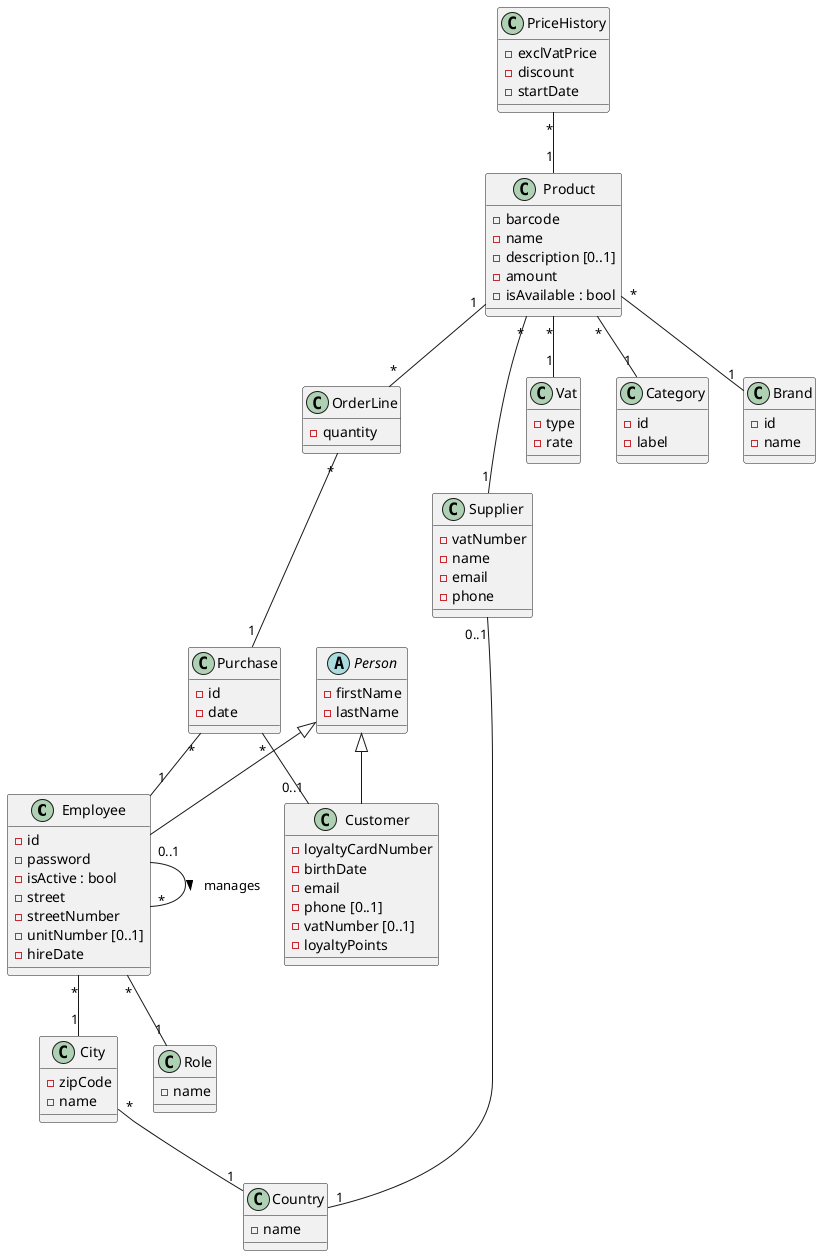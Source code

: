 @startuml Store

' Classes
class Employee extends Person {
    -id
    -password
    -isActive : bool
    -street
    -streetNumber
    -unitNumber [0..1]
    -hireDate
}

class City {
    -zipCode
    -name
}

class Country {
    -name
}

class Role {
    -name
}

class Supplier {
    -vatNumber
    -name
    -email
    -phone
}

class Product {
    -barcode
    -name
    -description [0..1]
    -amount
    -isAvailable : bool
}

class PriceHistory {
    -exclVatPrice
    -discount
    -startDate
}

class Vat {
    -type
    -rate
}

class Category {
    -id
    -label
}

class Brand {
    -id
    -name
}

class OrderLine {
    -quantity
}

class Purchase {
    -id
    -date
}

class Customer extends Person {
    -loyaltyCardNumber
    -birthDate
    -email
    -phone [0..1]
    -vatNumber [0..1]
    -loyaltyPoints
}

abstract class Person {
    -firstName
    -lastName
}

' Relationships
Employee "0..1" -- "*" Employee : manages >
Employee "*" -- "1" Role
Employee "*" -- "1" City
City "*" -- "1" Country
Supplier "0..1" -- "1" Country
Product "*" -- "1" Supplier
PriceHistory "*" -- "1" Product
Product "*" -- "1" Vat
Product "*" -- "1" Category
Product "*" -- "1" Brand
Product "1" -- "*" OrderLine
OrderLine "*" -- "1" Purchase
Purchase "*" -- "0..1" Customer
Purchase "*" -- "1" Employee

@enduml